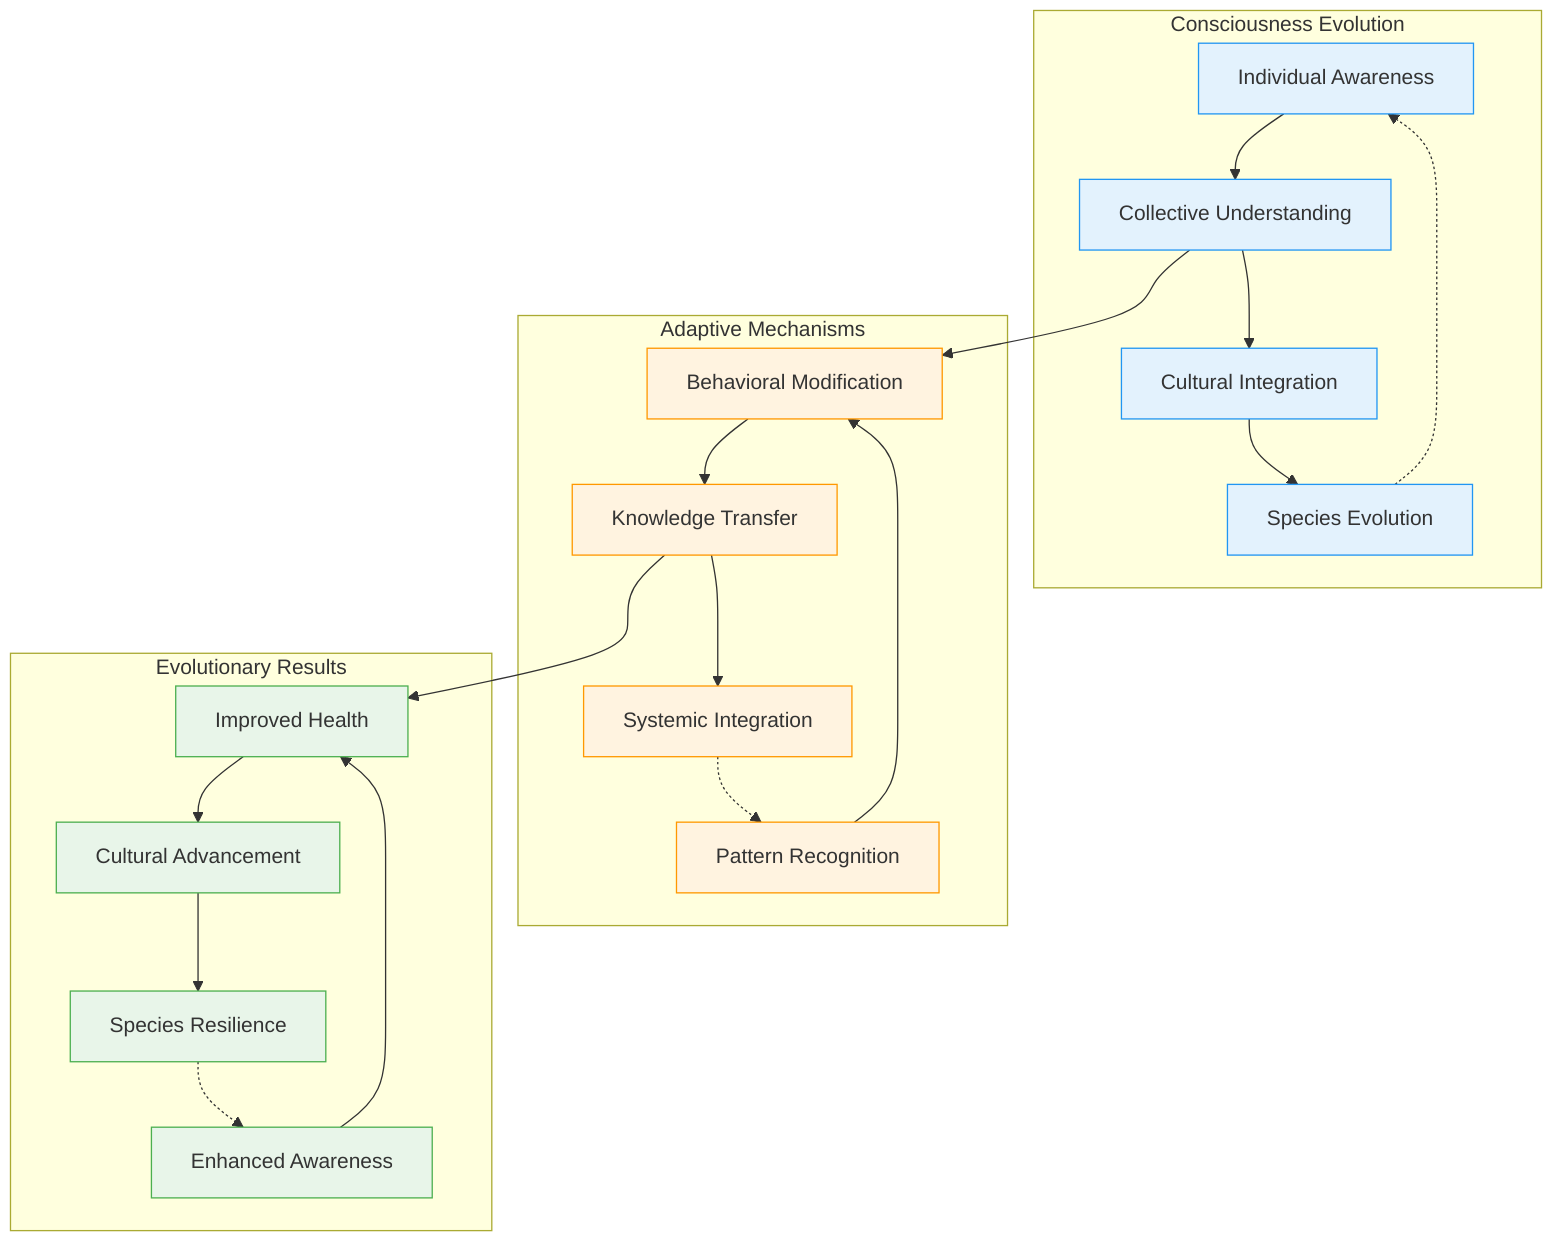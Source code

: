flowchart TB
    subgraph ConsciousnessLevels["Consciousness Evolution"]
        direction TB
        CL1[Individual Awareness]
        CL2[Collective Understanding]
        CL3[Cultural Integration]
        CL4[Species Evolution]
        
        CL1 --> CL2
        CL2 --> CL3
        CL3 --> CL4
        CL4 -.-> CL1
    end

    subgraph AdaptiveResponses["Adaptive Mechanisms"]
        direction LR
        AR1[Pattern Recognition]
        AR2[Behavioral Modification]
        AR3[Knowledge Transfer]
        AR4[Systemic Integration]
        
        AR1 --> AR2
        AR2 --> AR3
        AR3 --> AR4
        AR4 -.-> AR1
    end

    subgraph EvolutionaryOutcomes["Evolutionary Results"]
        direction TB
        EO1[Enhanced Awareness]
        EO2[Improved Health]
        EO3[Cultural Advancement]
        EO4[Species Resilience]
        
        EO1 --> EO2
        EO2 --> EO3
        EO3 --> EO4
        EO4 -.-> EO1
    end

    CL2 --> AR2
    AR3 --> EO2

    %% Styling
    classDef consciousness fill:#e3f2fd,stroke:#2196F3
    classDef adaptive fill:#fff3e0,stroke:#FF9800
    classDef evolution fill:#e8f5e9,stroke:#4CAF50

    class CL1,CL2,CL3,CL4 consciousness
    class AR1,AR2,AR3,AR4 adaptive
    class EO1,EO2,EO3,EO4 evolution